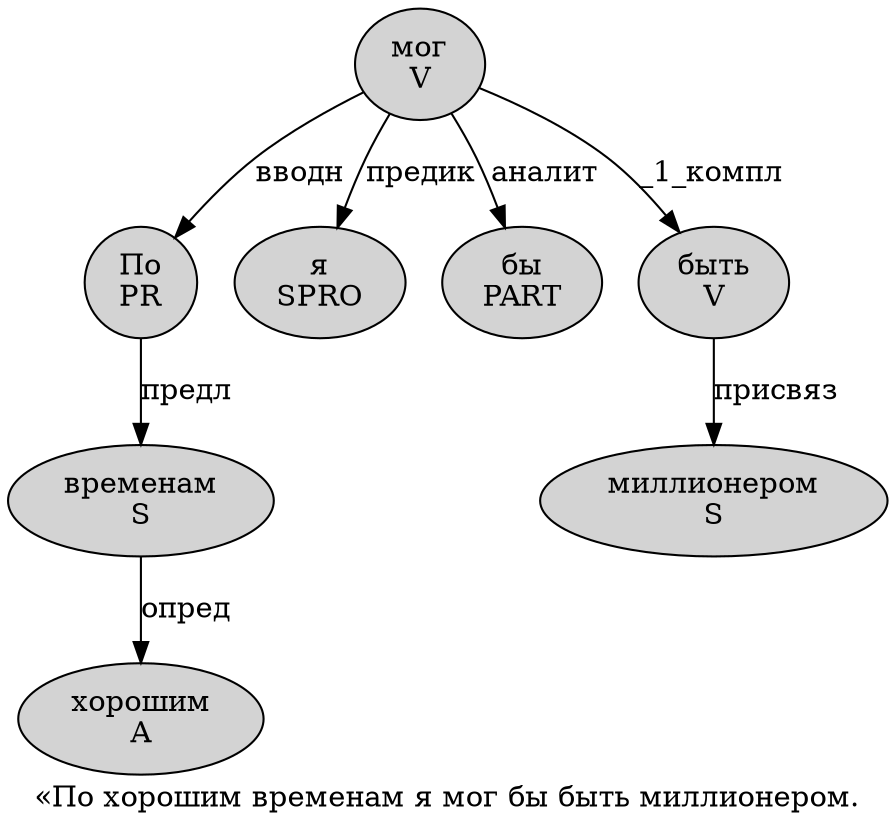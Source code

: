 digraph SENTENCE_2117 {
	graph [label="«По хорошим временам я мог бы быть миллионером."]
	node [style=filled]
		1 [label="По
PR" color="" fillcolor=lightgray penwidth=1 shape=ellipse]
		2 [label="хорошим
A" color="" fillcolor=lightgray penwidth=1 shape=ellipse]
		3 [label="временам
S" color="" fillcolor=lightgray penwidth=1 shape=ellipse]
		4 [label="я
SPRO" color="" fillcolor=lightgray penwidth=1 shape=ellipse]
		5 [label="мог
V" color="" fillcolor=lightgray penwidth=1 shape=ellipse]
		6 [label="бы
PART" color="" fillcolor=lightgray penwidth=1 shape=ellipse]
		7 [label="быть
V" color="" fillcolor=lightgray penwidth=1 shape=ellipse]
		8 [label="миллионером
S" color="" fillcolor=lightgray penwidth=1 shape=ellipse]
			5 -> 1 [label="вводн"]
			5 -> 4 [label="предик"]
			5 -> 6 [label="аналит"]
			5 -> 7 [label="_1_компл"]
			3 -> 2 [label="опред"]
			7 -> 8 [label="присвяз"]
			1 -> 3 [label="предл"]
}